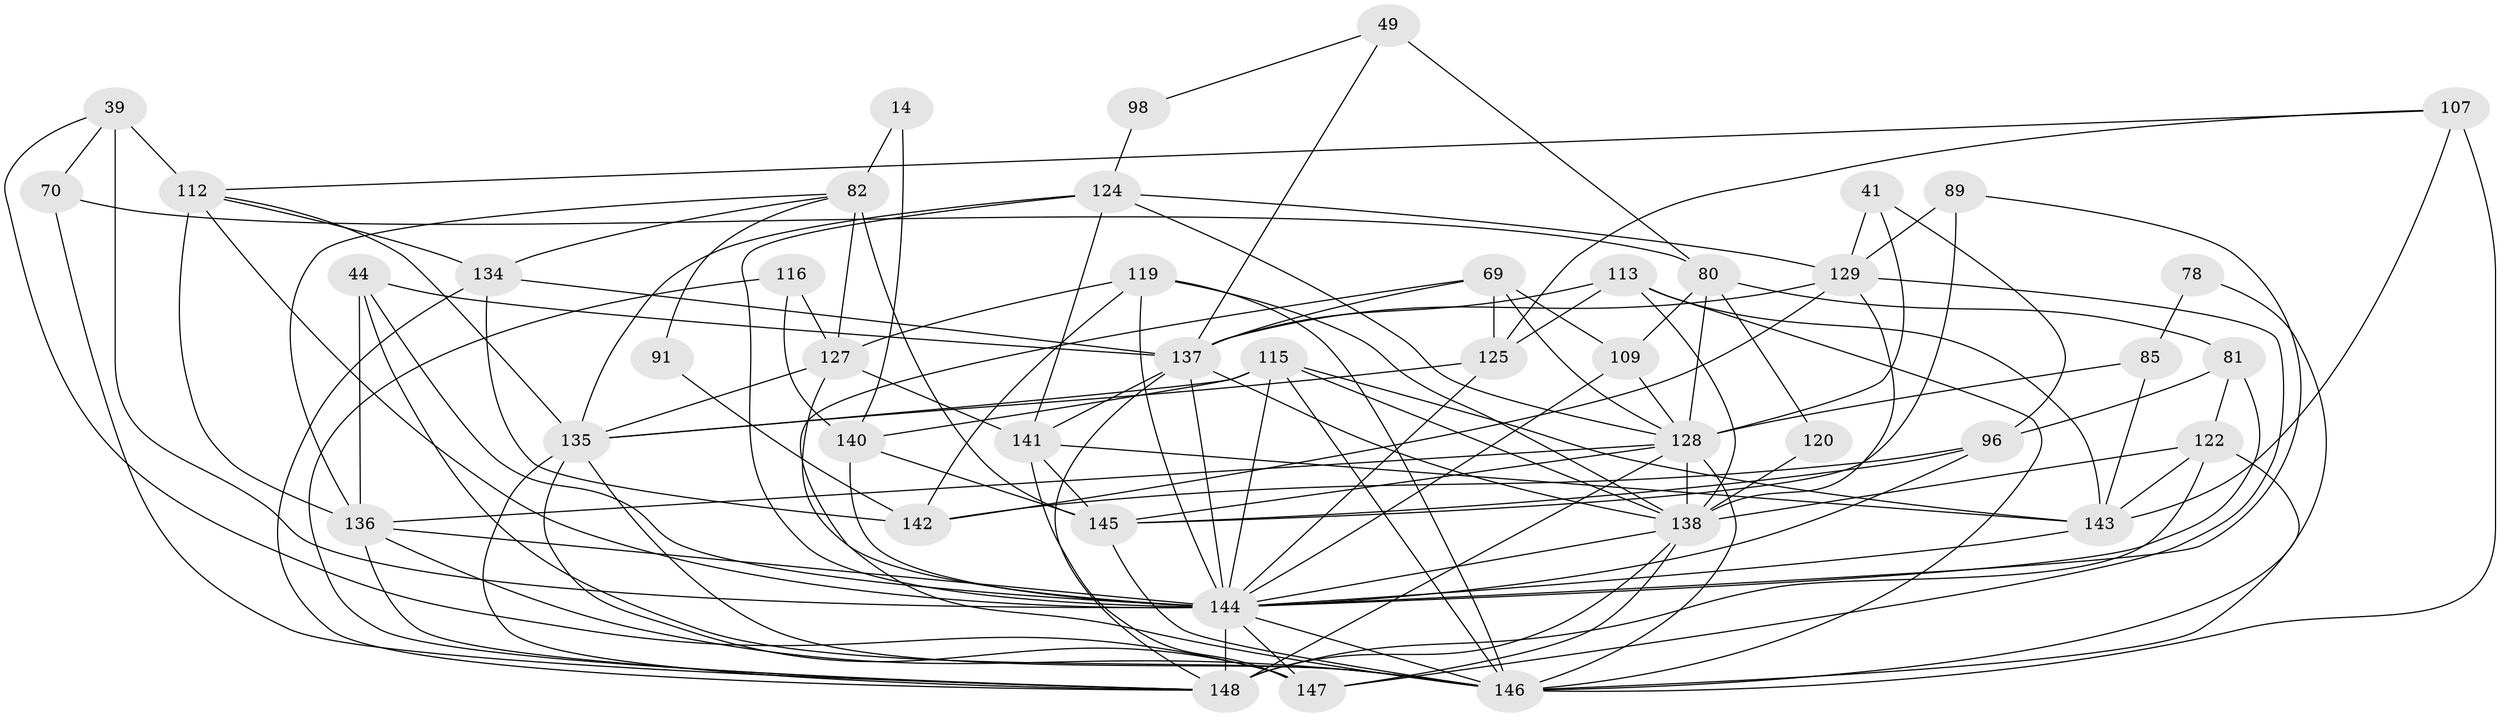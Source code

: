 // original degree distribution, {3: 0.27702702702702703, 4: 0.23648648648648649, 5: 0.20270270270270271, 6: 0.0945945945945946, 7: 0.02702702702702703, 2: 0.14189189189189189, 9: 0.006756756756756757, 8: 0.013513513513513514}
// Generated by graph-tools (version 1.1) at 2025/55/03/04/25 21:55:33]
// undirected, 44 vertices, 126 edges
graph export_dot {
graph [start="1"]
  node [color=gray90,style=filled];
  14;
  39 [super="+6"];
  41;
  44;
  49;
  69 [super="+50"];
  70;
  78;
  80 [super="+56"];
  81;
  82 [super="+4"];
  85;
  89 [super="+40"];
  91;
  96 [super="+88"];
  98;
  107 [super="+60"];
  109 [super="+48"];
  112 [super="+8"];
  113 [super="+90"];
  115 [super="+12+61"];
  116 [super="+110"];
  119 [super="+57"];
  120 [super="+46"];
  122 [super="+29"];
  124 [super="+9+74"];
  125;
  127 [super="+123"];
  128 [super="+105+118"];
  129;
  134 [super="+47"];
  135 [super="+28+132"];
  136 [super="+73+106+11"];
  137 [super="+67+63"];
  138 [super="+71+66+99+130+108"];
  140;
  141 [super="+42"];
  142 [super="+84"];
  143 [super="+103"];
  144 [super="+72+94+114"];
  145 [super="+65+121"];
  146 [super="+68+83+104"];
  147 [super="+126+139"];
  148 [super="+55+27+133+34+111"];
  14 -- 82;
  14 -- 140;
  39 -- 112 [weight=2];
  39 -- 70;
  39 -- 144 [weight=3];
  39 -- 147;
  41 -- 129;
  41 -- 96;
  41 -- 128;
  44 -- 136 [weight=2];
  44 -- 146;
  44 -- 144;
  44 -- 137;
  49 -- 80 [weight=2];
  49 -- 98;
  49 -- 137;
  69 -- 109;
  69 -- 146 [weight=2];
  69 -- 128 [weight=3];
  69 -- 125;
  69 -- 137;
  70 -- 80;
  70 -- 148;
  78 -- 85;
  78 -- 146;
  80 -- 120;
  80 -- 81 [weight=2];
  80 -- 109 [weight=2];
  80 -- 128;
  81 -- 96;
  81 -- 122;
  81 -- 144 [weight=2];
  82 -- 91;
  82 -- 136;
  82 -- 145 [weight=2];
  82 -- 134;
  82 -- 127;
  85 -- 143;
  85 -- 128 [weight=2];
  89 -- 145 [weight=2];
  89 -- 129;
  89 -- 144;
  91 -- 142;
  96 -- 145 [weight=2];
  96 -- 144;
  96 -- 142;
  98 -- 124;
  107 -- 112;
  107 -- 146 [weight=3];
  107 -- 125;
  107 -- 143;
  109 -- 128;
  109 -- 144 [weight=3];
  112 -- 136 [weight=2];
  112 -- 134;
  112 -- 135;
  112 -- 144;
  113 -- 125;
  113 -- 138 [weight=2];
  113 -- 143;
  113 -- 146;
  113 -- 137;
  115 -- 140;
  115 -- 138 [weight=2];
  115 -- 143 [weight=2];
  115 -- 144;
  115 -- 135;
  115 -- 146;
  116 -- 127 [weight=2];
  116 -- 148;
  116 -- 140;
  119 -- 146;
  119 -- 127;
  119 -- 138;
  119 -- 142;
  119 -- 144;
  120 -- 138 [weight=3];
  122 -- 138;
  122 -- 148;
  122 -- 143;
  122 -- 146;
  124 -- 128;
  124 -- 129 [weight=2];
  124 -- 141;
  124 -- 144 [weight=2];
  124 -- 135;
  125 -- 144;
  125 -- 135;
  127 -- 144 [weight=3];
  127 -- 135 [weight=2];
  127 -- 141;
  128 -- 148 [weight=8];
  128 -- 136;
  128 -- 145 [weight=3];
  128 -- 146 [weight=2];
  128 -- 138;
  129 -- 142;
  129 -- 147;
  129 -- 138;
  129 -- 137;
  134 -- 148 [weight=2];
  134 -- 142;
  134 -- 137;
  135 -- 146;
  135 -- 147 [weight=2];
  135 -- 148 [weight=2];
  136 -- 146;
  136 -- 148 [weight=2];
  136 -- 144;
  137 -- 141 [weight=2];
  137 -- 144 [weight=4];
  137 -- 148;
  137 -- 138;
  138 -- 148 [weight=2];
  138 -- 144 [weight=2];
  138 -- 147;
  140 -- 145 [weight=3];
  140 -- 144;
  141 -- 143;
  141 -- 145 [weight=2];
  141 -- 147;
  143 -- 144 [weight=3];
  144 -- 148 [weight=5];
  144 -- 146 [weight=2];
  144 -- 147 [weight=4];
  145 -- 146;
}
